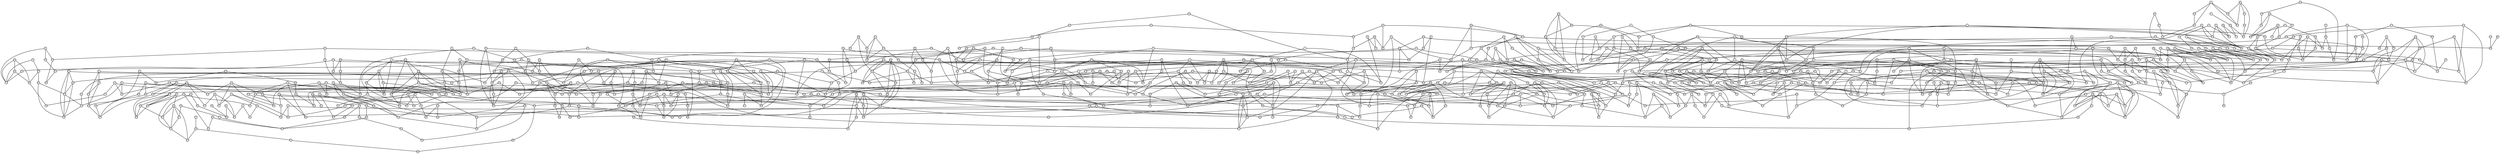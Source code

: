 graph G { 
 size = "100,100"; 
node [shape=circle, fixedsize=true, fontsize=5, height=.15];
0[ pos = "7.4,8.5" ]
1[ pos = "8.5,8.9" ]
2[ pos = "6,9.3" ]
3[ pos = "4.2,5.2" ]
4[ pos = "1.5,0.8" ]
5[ pos = "6.1,8.9" ]
6[ pos = "1.6,8.3" ]
7[ pos = "3.6,3.8" ]
8[ pos = "1.3,7" ]
9[ pos = "5.4,3.3" ]
10[ pos = "7,7.1" ]
11[ pos = "2.1,3.2" ]
12[ pos = "6.8,2.8" ]
13[ pos = "0.7,6.9" ]
14[ pos = "8.6,7.5" ]
15[ pos = "7.1,1.2" ]
16[ pos = "1.2,0.8" ]
17[ pos = "5.3,2.4" ]
18[ pos = "0.1,4.7" ]
19[ pos = "7.6,1.7" ]
20[ pos = "5.6,3.7" ]
21[ pos = "0.6,2.4" ]
22[ pos = "7.3,9.4" ]
23[ pos = "6.2,8.6" ]
24[ pos = "6.5,1.6" ]
25[ pos = "1.9,8.7" ]
26[ pos = "3.9,9.2" ]
27[ pos = "2,0.7" ]
28[ pos = "2,7.9" ]
29[ pos = "7.6,5.8" ]
30[ pos = "0.6,9.9" ]
31[ pos = "7,1.8" ]
32[ pos = "6,7.5" ]
33[ pos = "4.2,6.1" ]
34[ pos = "2.3,7.1" ]
35[ pos = "3,3.1" ]
36[ pos = "6,8.8" ]
37[ pos = "5.5,3.3" ]
38[ pos = "8.3,7" ]
39[ pos = "7.1,4.8" ]
40[ pos = "8.6,9" ]
41[ pos = "8.7,2.6" ]
42[ pos = "8.2,0.7" ]
43[ pos = "8.5,5.4" ]
44[ pos = "3.9,1.4" ]
45[ pos = "1.2,4.5" ]
46[ pos = "6.5,3.4" ]
47[ pos = "1.6,2.5" ]
48[ pos = "1,1" ]
49[ pos = "3.9,3.3" ]
50[ pos = "8.1,6.9" ]
51[ pos = "6.4,9.4" ]
52[ pos = "5.8,7.1" ]
53[ pos = "7.9,9.3" ]
54[ pos = "4.1,5.1" ]
55[ pos = "9.3,2.8" ]
56[ pos = "9.3,8" ]
57[ pos = "0.6,2.8" ]
58[ pos = "4,4.3" ]
59[ pos = "8.2,7.9" ]
60[ pos = "0.9,4.7" ]
61[ pos = "7.6,7.5" ]
62[ pos = "8.1,9.2" ]
63[ pos = "5.2,9.1" ]
64[ pos = "0.3,9.1" ]
65[ pos = "7.6,3.6" ]
66[ pos = "1.3,9.2" ]
67[ pos = "3,2.3" ]
68[ pos = "6.4,6.2" ]
69[ pos = "1.6,0.5" ]
70[ pos = "6.5,0.9" ]
71[ pos = "8.5,5.8" ]
72[ pos = "4.1,4.3" ]
73[ pos = "8.6,8.1" ]
74[ pos = "8.7,2.1" ]
75[ pos = "1.2,9.6" ]
76[ pos = "6.8,4.1" ]
77[ pos = "2.3,0.1" ]
78[ pos = "3.3,7.6" ]
79[ pos = "9.3,8.8" ]
80[ pos = "1.9,2.1" ]
81[ pos = "7.7,3.2" ]
82[ pos = "1.4,0.7" ]
83[ pos = "5.5,7.8" ]
84[ pos = "2.1,2.3" ]
85[ pos = "8.3,8.6" ]
86[ pos = "8.4,2.1" ]
87[ pos = "4.5,2.6" ]
88[ pos = "6.4,8.3" ]
89[ pos = "5.9,5.1" ]
90[ pos = "0.4,2.4" ]
91[ pos = "0,2.4" ]
92[ pos = "6.5,7.5" ]
93[ pos = "2.6,5" ]
94[ pos = "5.1,7.1" ]
95[ pos = "3.9,2.3" ]
96[ pos = "9.2,1.6" ]
97[ pos = "0.7,0.6" ]
98[ pos = "7.5,6.3" ]
99[ pos = "3.6,9.7" ]
100[ pos = "3.8,7.2" ]
101[ pos = "3.5,7.5" ]
102[ pos = "9.3,3.2" ]
103[ pos = "0.1,5.7" ]
104[ pos = "1.6,1.2" ]
105[ pos = "6.1,7.2" ]
106[ pos = "3.6,1.3" ]
107[ pos = "4.9,5.3" ]
108[ pos = "8.8,7.5" ]
109[ pos = "0.4,9.2" ]
110[ pos = "9.8,9.5" ]
111[ pos = "1.5,9" ]
112[ pos = "1.1,2.2" ]
113[ pos = "4.9,3.8" ]
114[ pos = "3.7,3.7" ]
115[ pos = "8.7,2.8" ]
116[ pos = "0.9,2.3" ]
117[ pos = "0.3,0.2" ]
118[ pos = "5.5,5.6" ]
119[ pos = "6,2.3" ]
120[ pos = "6.8,7.3" ]
121[ pos = "4.8,5.7" ]
122[ pos = "8.6,9.7" ]
123[ pos = "1,2.6" ]
124[ pos = "2.4,1.4" ]
125[ pos = "1.8,2.2" ]
126[ pos = "0.9,8.5" ]
127[ pos = "6.4,7.2" ]
128[ pos = "6,1.3" ]
129[ pos = "6.3,9.7" ]
130[ pos = "5.1,5" ]
131[ pos = "7.7,1.2" ]
132[ pos = "2.5,8" ]
133[ pos = "1.5,8.1" ]
134[ pos = "3.6,2.7" ]
135[ pos = "5.6,5.7" ]
136[ pos = "5.2,0.4" ]
137[ pos = "1.4,3.8" ]
138[ pos = "0.1,7.6" ]
139[ pos = "6.4,2.5" ]
140[ pos = "4.3,3.5" ]
141[ pos = "4.7,0.4" ]
142[ pos = "2,6.4" ]
143[ pos = "7.7,8" ]
144[ pos = "2.9,4" ]
145[ pos = "3,3.2" ]
146[ pos = "4.2,0.7" ]
147[ pos = "4.5,6.8" ]
148[ pos = "8.8,6" ]
149[ pos = "4.9,7.6" ]
150[ pos = "3.9,5.7" ]
151[ pos = "3.3,9.1" ]
152[ pos = "6.2,9.9" ]
153[ pos = "8.1,6.3" ]
154[ pos = "7.6,9.7" ]
155[ pos = "4.1,1.9" ]
156[ pos = "3.2,4" ]
157[ pos = "2.3,5.3" ]
158[ pos = "0.4,5.2" ]
159[ pos = "8.5,3.4" ]
160[ pos = "4.4,1.5" ]
161[ pos = "6.6,8.7" ]
162[ pos = "2.3,6.3" ]
163[ pos = "5.5,6.3" ]
164[ pos = "2.3,5.6" ]
165[ pos = "3.9,1.4" ]
166[ pos = "1.3,2.5" ]
167[ pos = "0.5,7.5" ]
168[ pos = "2.4,3.8" ]
169[ pos = "9.1,0" ]
170[ pos = "3.6,8.4" ]
171[ pos = "7.1,6.8" ]
172[ pos = "2.4,9.5" ]
173[ pos = "7.3,8.1" ]
174[ pos = "9.9,5.9" ]
175[ pos = "1.5,4.4" ]
176[ pos = "7.4,3.3" ]
177[ pos = "3.1,9.7" ]
178[ pos = "9.7,3.8" ]
179[ pos = "1.2,7.2" ]
180[ pos = "9.4,5.2" ]
181[ pos = "3.9,5.9" ]
182[ pos = "7.7,9.6" ]
183[ pos = "8.7,5.3" ]
184[ pos = "3.5,3" ]
185[ pos = "5.4,7.1" ]
186[ pos = "1.4,2.5" ]
187[ pos = "9.1,3.8" ]
188[ pos = "7.2,6.5" ]
189[ pos = "1.9,2.4" ]
190[ pos = "2.4,8.6" ]
191[ pos = "6.8,9.8" ]
192[ pos = "7.2,5.1" ]
193[ pos = "4.8,2.1" ]
194[ pos = "8.9,6" ]
195[ pos = "9.3,8.3" ]
196[ pos = "6.4,3.2" ]
197[ pos = "9.4,9.3" ]
198[ pos = "2.9,8.1" ]
199[ pos = "4.7,1.6" ]
200[ pos = "1.1,5.3" ]
201[ pos = "8.7,2.5" ]
202[ pos = "3,7.8" ]
203[ pos = "1.6,5.5" ]
204[ pos = "4.3,8.7" ]
205[ pos = "7.9,6.7" ]
206[ pos = "2.6,9.9" ]
207[ pos = "1.8,9.8" ]
208[ pos = "5,6.6" ]
209[ pos = "7.1,3.9" ]
210[ pos = "7.8,6.4" ]
211[ pos = "7.4,9.5" ]
212[ pos = "4.9,6.8" ]
213[ pos = "4,3" ]
214[ pos = "0.2,8.7" ]
215[ pos = "4.6,1.3" ]
216[ pos = "9.2,8.5" ]
217[ pos = "9.1,7.5" ]
218[ pos = "1.5,0.7" ]
219[ pos = "3,1.1" ]
220[ pos = "4.6,6.1" ]
221[ pos = "3,7.2" ]
222[ pos = "6,4.8" ]
223[ pos = "2.2,1" ]
224[ pos = "6.6,9.3" ]
225[ pos = "0.1,9.7" ]
226[ pos = "1,2.7" ]
227[ pos = "9.2,1.1" ]
228[ pos = "4.7,3.2" ]
229[ pos = "9.3,4.9" ]
230[ pos = "7.2,9.1" ]
231[ pos = "1.5,1.6" ]
232[ pos = "7.6,0.6" ]
233[ pos = "9.1,4.3" ]
234[ pos = "6.5,7.3" ]
235[ pos = "5.4,6.3" ]
236[ pos = "3.4,8.5" ]
237[ pos = "8.8,4.6" ]
238[ pos = "8.5,6.2" ]
239[ pos = "5.6,5.2" ]
240[ pos = "5.6,0.9" ]
241[ pos = "0.1,1.8" ]
242[ pos = "3.6,9.3" ]
243[ pos = "2.9,8.4" ]
244[ pos = "7.7,7.4" ]
245[ pos = "8.5,0.1" ]
246[ pos = "6.5,5.2" ]
247[ pos = "1.8,4.1" ]
248[ pos = "1,6.1" ]
249[ pos = "3.6,2.7" ]
250[ pos = "3.5,9.1" ]
251[ pos = "9.1,2.1" ]
252[ pos = "7.6,7.9" ]
253[ pos = "6.8,1.3" ]
254[ pos = "4.1,7.6" ]
255[ pos = "6.5,4.9" ]
256[ pos = "8.6,6.6" ]
257[ pos = "1.9,7.4" ]
258[ pos = "1.1,4.8" ]
259[ pos = "1,4.1" ]
260[ pos = "2.2,9.6" ]
261[ pos = "4.2,3.9" ]
262[ pos = "0,1.2" ]
263[ pos = "8,1.1" ]
264[ pos = "2.6,1.7" ]
265[ pos = "3.8,1.3" ]
266[ pos = "6,2.9" ]
267[ pos = "3.4,8.8" ]
268[ pos = "6,0.2" ]
269[ pos = "0.1,5.4" ]
270[ pos = "3.1,1.9" ]
271[ pos = "0.3,1.7" ]
272[ pos = "3.7,2.3" ]
273[ pos = "9.1,4.9" ]
274[ pos = "2.3,5.4" ]
275[ pos = "9,9.8" ]
276[ pos = "0.2,8.4" ]
277[ pos = "3.7,0.2" ]
278[ pos = "4.9,7" ]
279[ pos = "1.3,7.5" ]
280[ pos = "3.9,5.2" ]
281[ pos = "8.8,9.9" ]
282[ pos = "8.1,7.4" ]
283[ pos = "3.9,9.4" ]
284[ pos = "2.9,4" ]
285[ pos = "4.8,6" ]
286[ pos = "5.9,0.3" ]
287[ pos = "2.9,9.7" ]
288[ pos = "7.8,2" ]
289[ pos = "9.8,5.4" ]
290[ pos = "2.6,4" ]
291[ pos = "5.2,2.8" ]
292[ pos = "7.6,4.1" ]
293[ pos = "3.1,2.5" ]
294[ pos = "6.3,4.4" ]
295[ pos = "5.2,0.2" ]
296[ pos = "9.6,9.2" ]
297[ pos = "5.3,3" ]
298[ pos = "1.9,9.2" ]
299[ pos = "2.4,4.8" ]
300[ pos = "8.5,2.4" ]
301[ pos = "0.8,9.6" ]
302[ pos = "2.7,3.7" ]
303[ pos = "9.3,5.8" ]
304[ pos = "0.9,4.3" ]
305[ pos = "1.2,3.6" ]
306[ pos = "8.3,6.4" ]
307[ pos = "1.6,1.2" ]
308[ pos = "5.7,4.7" ]
309[ pos = "3.7,2.1" ]
310[ pos = "4.4,4.2" ]
311[ pos = "7.5,9.2" ]
312[ pos = "8.6,2.9" ]
313[ pos = "2.2,0.5" ]
314[ pos = "7.3,9.8" ]
315[ pos = "5.3,5.8" ]
316[ pos = "7.4,1.3" ]
317[ pos = "5.5,5.4" ]
318[ pos = "0.2,0" ]
319[ pos = "1.2,6.4" ]
320[ pos = "9.6,2.4" ]
321[ pos = "5.2,7.9" ]
322[ pos = "4,6.8" ]
323[ pos = "9.1,9.7" ]
324[ pos = "6.8,8.1" ]
325[ pos = "7,1.2" ]
326[ pos = "7.5,4.6" ]
327[ pos = "0.4,6.1" ]
328[ pos = "2.7,7.9" ]
329[ pos = "1.9,5.2" ]
330[ pos = "7.7,7.2" ]
331[ pos = "6.3,0.4" ]
332[ pos = "3.8,7" ]
333[ pos = "5.8,4" ]
334[ pos = "2.2,7" ]
335[ pos = "5.6,1.8" ]
336[ pos = "9.4,0.8" ]
337[ pos = "9.8,8.6" ]
338[ pos = "7.7,4.1" ]
339[ pos = "8.3,4.5" ]
340[ pos = "7.4,0.6" ]
341[ pos = "0.9,0.1" ]
342[ pos = "0.4,1.3" ]
343[ pos = "6.3,3.1" ]
344[ pos = "9.2,8.2" ]
345[ pos = "3.5,2.2" ]
346[ pos = "0.6,9.8" ]
347[ pos = "2.6,9.6" ]
348[ pos = "6.8,8.4" ]
349[ pos = "8.9,9.1" ]
350[ pos = "5.4,4.5" ]
351[ pos = "0.9,0" ]
352[ pos = "5.4,5.9" ]
353[ pos = "8.6,8.3" ]
354[ pos = "5.3,2.1" ]
355[ pos = "8,7.9" ]
356[ pos = "7.9,8.9" ]
357[ pos = "8.1,8.3" ]
358[ pos = "5.4,9.6" ]
359[ pos = "6.6,4.7" ]
360[ pos = "3,0.2" ]
361[ pos = "2.1,8.8" ]
362[ pos = "0,4.7" ]
363[ pos = "8.5,2.1" ]
364[ pos = "8.3,2.6" ]
365[ pos = "6.4,8.9" ]
366[ pos = "7.1,2.5" ]
367[ pos = "4.1,7.7" ]
368[ pos = "3.7,2.7" ]
369[ pos = "1.2,9" ]
370[ pos = "0,9.2" ]
371[ pos = "2.1,8" ]
372[ pos = "3.3,0.2" ]
373[ pos = "6.3,8.8" ]
374[ pos = "9.8,3" ]
375[ pos = "8.7,8" ]
376[ pos = "8.4,0.8" ]
377[ pos = "6.9,8.4" ]
378[ pos = "0.7,5.4" ]
379[ pos = "5.7,9" ]
380[ pos = "3.2,2.1" ]
381[ pos = "3.1,0.3" ]
382[ pos = "9.9,7.2" ]
383[ pos = "3.3,3.6" ]
384[ pos = "9.9,4.5" ]
385[ pos = "7.8,5.1" ]
386[ pos = "9,9.9" ]
387[ pos = "8.3,2.3" ]
388[ pos = "0.2,4.7" ]
389[ pos = "6.3,5.2" ]
390[ pos = "2.9,5" ]
391[ pos = "3.3,1.3" ]
392[ pos = "1,5.4" ]
393[ pos = "4.9,6.9" ]
394[ pos = "6,0.7" ]
395[ pos = "1.1,9.2" ]
396[ pos = "8,4.2" ]
397[ pos = "9.5,7.9" ]
398[ pos = "1.4,8" ]
399[ pos = "6.7,6.5" ]
400[ pos = "2.6,4.5" ]
401[ pos = "1.7,1.6" ]
402[ pos = "4.5,0" ]
403[ pos = "9.1,9.9" ]
404[ pos = "9.9,5.5" ]
405[ pos = "0.3,8" ]
406[ pos = "5.7,8.8" ]
407[ pos = "9.3,2" ]
408[ pos = "4.2,9.5" ]
409[ pos = "8.9,0.2" ]
410[ pos = "5.4,0.1" ]
411[ pos = "4.6,3.4" ]
412[ pos = "9.5,9.4" ]
413[ pos = "6.6,1" ]
414[ pos = "7.4,3.3" ]
415[ pos = "7.5,0" ]
416[ pos = "7.9,4.4" ]
417[ pos = "1.6,7.6" ]
418[ pos = "9.7,6" ]
419[ pos = "7.5,4.8" ]
420[ pos = "1.5,3" ]
421[ pos = "8.1,7.2" ]
422[ pos = "1.9,7.4" ]
423[ pos = "4.4,1.3" ]
424[ pos = "2.1,3.4" ]
425[ pos = "6.8,7.5" ]
426[ pos = "8.7,1.4" ]
427[ pos = "6.2,8.2" ]
428[ pos = "0.8,2.8" ]
429[ pos = "4.4,8.3" ]
430[ pos = "6.1,7.2" ]
431[ pos = "3.5,9.2" ]
432[ pos = "6.8,5.2" ]
433[ pos = "6.8,6.5" ]
434[ pos = "6.4,9.5" ]
435[ pos = "6.6,7.9" ]
436[ pos = "2.6,4.7" ]
437[ pos = "0.3,4.5" ]
438[ pos = "7.3,4.8" ]
439[ pos = "5.8,9.5" ]
440[ pos = "3.4,2.6" ]
441[ pos = "2.2,2.1" ]
442[ pos = "9.3,8.4" ]
443[ pos = "5.5,0.1" ]
444[ pos = "1.2,0" ]
445[ pos = "3.6,2.6" ]
446[ pos = "7.2,7.2" ]
447[ pos = "1.8,4" ]
448[ pos = "7.6,3.9" ]
449[ pos = "5.8,4" ]
450[ pos = "3.4,7.6" ]
451[ pos = "1.9,6" ]
452[ pos = "2.3,2.2" ]
453[ pos = "5.7,4.8" ]
454[ pos = "2.2,6.8" ]
455[ pos = "9.5,5.6" ]
456[ pos = "4.6,1.8" ]
457[ pos = "2.9,3.9" ]
458[ pos = "0.2,3.7" ]
459[ pos = "4.1,6.7" ]
460[ pos = "8.9,7.7" ]
461[ pos = "9.3,6.1" ]
462[ pos = "4.9,6.3" ]
463[ pos = "5.3,2.5" ]
464[ pos = "0.2,6.3" ]
465[ pos = "6.5,3.7" ]
466[ pos = "3.9,3.6" ]
467[ pos = "4.9,1.4" ]
468[ pos = "1.1,0.7" ]
469[ pos = "6.3,3.3" ]
470[ pos = "7.5,5.8" ]
471[ pos = "4.2,2.1" ]
472[ pos = "2.8,2.3" ]
473[ pos = "1.3,3.1" ]
474[ pos = "1.2,5.4" ]
475[ pos = "5,0.1" ]
476[ pos = "8.3,4.3" ]
477[ pos = "1.4,8.5" ]
478[ pos = "5.8,6.8" ]
479[ pos = "6.2,6.1" ]
480[ pos = "8.3,2.8" ]
481[ pos = "5,2.3" ]
482[ pos = "1.6,9.9" ]
483[ pos = "8.9,2.7" ]
484[ pos = "5.8,0.4" ]
485[ pos = "1.3,3.3" ]
486[ pos = "1.5,0.7" ]
487[ pos = "0.7,4.3" ]
488[ pos = "3,2" ]
489[ pos = "2.6,4.3" ]
490[ pos = "2.6,7.6" ]
491[ pos = "9.6,6.1" ]
492[ pos = "1.9,1.1" ]
493[ pos = "4.6,7.8" ]
494[ pos = "7.9,0.9" ]
495[ pos = "9.1,1.4" ]
496[ pos = "8.9,4.1" ]
497[ pos = "8.9,0.5" ]
498[ pos = "4,7.9" ]
499[ pos = "8.5,5.1" ]
500[ pos = "8.3,5" ]
501[ pos = "8.4,5" ]
502[ pos = "5.7,4.3" ]
503[ pos = "9.4,3.9" ]
504[ pos = "1.5,2" ]
505[ pos = "3.4,9.3" ]
506[ pos = "9.7,3.1" ]
507[ pos = "5.5,6.8" ]
508[ pos = "4.2,5.3" ]
509[ pos = "9.8,7.3" ]
510[ pos = "6.2,8.9" ]
511[ pos = "8.7,0.3" ]
512[ pos = "8.2,7.7" ]
513[ pos = "6.1,7.5" ]
514[ pos = "5.6,4.6" ]
515[ pos = "2.6,9.1" ]
516[ pos = "9.6,6.2" ]
517[ pos = "4.2,0.5" ]
518[ pos = "5.8,8.8" ]
519[ pos = "4.4,7.3" ]
520[ pos = "0.8,7.9" ]
521[ pos = "1.9,5.7" ]
522[ pos = "1,7.4" ]
523[ pos = "7.8,0.4" ]
524[ pos = "2.7,7.6" ]
525[ pos = "7.7,4.2" ]
526[ pos = "1.8,6.4" ]
527[ pos = "4.5,0" ]
528[ pos = "9.3,5.8" ]
529[ pos = "7.5,0.1" ]
530[ pos = "5.6,0.1" ]
531[ pos = "4.5,5.2" ]
532[ pos = "1.6,8.7" ]
533[ pos = "5.7,7.4" ]
534[ pos = "2.7,5.4" ]
535[ pos = "4.7,8.7" ]
536[ pos = "3.3,6.6" ]
537[ pos = "4.5,9.5" ]
538[ pos = "9.2,2.3" ]
539[ pos = "5.1,7.2" ]
540[ pos = "9.9,2.8" ]
541[ pos = "1.4,6.9" ]
542[ pos = "4.4,1.1" ]
543[ pos = "7,3.8" ]
544[ pos = "7,9.7" ]
545[ pos = "3.9,2.6" ]
546[ pos = "5.1,8.4" ]
547[ pos = "3.1,6.7" ]
548[ pos = "2.3,4" ]
549[ pos = "4.1,5" ]
550[ pos = "4.6,4" ]
551[ pos = "9,7.9" ]
552[ pos = "5.9,3.5" ]
553[ pos = "2.6,5.1" ]
554[ pos = "1,7.7" ]
555[ pos = "2.3,6.1" ]
556[ pos = "5.7,8.9" ]
557[ pos = "3.1,0.2" ]
558[ pos = "5.3,0.1" ]
559[ pos = "9.2,2.3" ]
560[ pos = "5,3.1" ]
561[ pos = "0.1,0.1" ]
562[ pos = "6.8,8.4" ]
563[ pos = "6.8,4.3" ]
564[ pos = "7.7,6.1" ]
565[ pos = "4.6,2.3" ]
566[ pos = "0.2,3.6" ]
567[ pos = "5.5,6.1" ]
568[ pos = "7.1,8.1" ]
569[ pos = "6.4,8.1" ]
570[ pos = "1.1,4" ]
571[ pos = "4.2,2" ]
572[ pos = "2.9,2.5" ]
573[ pos = "2.2,8.2" ]
574[ pos = "7.8,1.4" ]
575[ pos = "5.7,2.9" ]
576[ pos = "9.8,1.1" ]
577[ pos = "3,6.6" ]
578[ pos = "4.7,5.1" ]
579[ pos = "0.9,2.4" ]
580[ pos = "1.2,5.5" ]
581[ pos = "4.8,1.4" ]
582[ pos = "9.1,0.3" ]
583[ pos = "2.7,1.4" ]
584[ pos = "3.6,9.2" ]
585[ pos = "4.7,9.9" ]
586[ pos = "3.2,4.2" ]
587[ pos = "2,1.3" ]
588[ pos = "6.7,4.2" ]
589[ pos = "9.6,4.6" ]
590[ pos = "0.9,0.5" ]
591[ pos = "7.5,0.7" ]
592[ pos = "6.8,5.7" ]
593[ pos = "2.5,1.6" ]
594[ pos = "0.8,3.4" ]
595[ pos = "4,2.1" ]
596[ pos = "4.2,8.8" ]
597[ pos = "8.7,8.5" ]
598[ pos = "4.3,1.5" ]
599[ pos = "5.2,8" ]
600[ pos = "5.9,9.9" ]
601[ pos = "7.9,9.1" ]
602[ pos = "4.1,5.1" ]
603[ pos = "0.4,6.1" ]
604[ pos = "9.4,5.2" ]
605[ pos = "0.7,5.5" ]
606[ pos = "1,3.4" ]
607[ pos = "6.2,7.8" ]
608[ pos = "9.1,8.7" ]
609[ pos = "9.4,5.2" ]
610[ pos = "7.3,3.5" ]
611[ pos = "2.5,6.7" ]
612[ pos = "7.5,1.2" ]
613[ pos = "0.5,1.9" ]
614[ pos = "7.9,5.7" ]
615[ pos = "5.1,3.8" ]
616[ pos = "0.8,8.2" ]
617[ pos = "8.1,0.2" ]
618[ pos = "3.4,8.6" ]
619[ pos = "6.3,8" ]
620[ pos = "9,2.2" ]
621[ pos = "3.5,0" ]
622[ pos = "0.8,4.9" ]
623[ pos = "7.9,5.1" ]
624[ pos = "8.8,2.5" ]
625[ pos = "0.3,1.3" ]
626[ pos = "1.2,2.8" ]
627[ pos = "8.1,4" ]
628[ pos = "9.3,8.6" ]
629[ pos = "1.1,7.2" ]
630[ pos = "9.5,6.2" ]
631[ pos = "1.1,0.3" ]
632[ pos = "9.6,9.2" ]
633[ pos = "5.7,8.2" ]
634[ pos = "3,2" ]
635[ pos = "6.2,7.3" ]
636[ pos = "9.4,4.9" ]
637[ pos = "7.3,0.2" ]
638[ pos = "9.8,0.4" ]
639[ pos = "5.4,3.8" ]
640[ pos = "8.2,0.9" ]
641[ pos = "5.2,9.4" ]
642[ pos = "3.8,3.3" ]
643[ pos = "3.4,8.3" ]
644[ pos = "7.1,4.5" ]
645[ pos = "5.5,1.8" ]
646[ pos = "5.9,1.8" ]
647[ pos = "7.3,0.8" ]
648[ pos = "6.3,3.1" ]
649[ pos = "9,4.5" ]
650[ pos = "5.1,5.3" ]
651[ pos = "1.8,9.8" ]
652[ pos = "5.4,9.2" ]
653[ pos = "0,0.5" ]
654[ pos = "4.8,0.6" ]
655[ pos = "4.3,3" ]
656[ pos = "1.6,9.5" ]
657[ pos = "7.7,0.6" ]
658[ pos = "8,1.1" ]
659[ pos = "8.9,0.3" ]
660[ pos = "0.9,4.4" ]
661[ pos = "2.1,2" ]
662[ pos = "1.5,9.5" ]
663[ pos = "2.8,7.8" ]
664[ pos = "2.6,1.9" ]
665[ pos = "2.3,2.9" ]
666[ pos = "2.4,4.2" ]
667[ pos = "2.7,3" ]
668[ pos = "8.6,8" ]
669[ pos = "3.5,8.6" ]
670[ pos = "8.6,7.9" ]
671[ pos = "1.7,5.4" ]
672[ pos = "2.6,9.4" ]
673[ pos = "1.2,0.7" ]
674[ pos = "5.7,0.1" ]
675[ pos = "1,1.8" ]
676[ pos = "9.8,3.2" ]
677[ pos = "9.1,1.3" ]
678[ pos = "7.9,1.9" ]
679[ pos = "4.3,0.5" ]
680[ pos = "9,6.6" ]
681[ pos = "8.6,6.6" ]
682[ pos = "6,1.4" ]
683[ pos = "9.7,9.8" ]
684[ pos = "4.6,8.4" ]
685[ pos = "8.5,8.4" ]
686[ pos = "6.3,0.2" ]
687[ pos = "9.1,9" ]
688[ pos = "4.8,0.3" ]
689[ pos = "4.9,5.7" ]
690[ pos = "0.5,5.9" ]
691[ pos = "2.8,5.5" ]
692[ pos = "4.3,1.9" ]
693[ pos = "2,2.2" ]
694[ pos = "3.8,6.3" ]
695[ pos = "7.9,8.1" ]
696[ pos = "8.1,6.6" ]
697[ pos = "4.7,9.4" ]
698[ pos = "3.2,9.6" ]
699[ pos = "9.2,7.8" ]
700[ pos = "8.1,7.7" ]
701[ pos = "1.4,9.6" ]
702[ pos = "3.1,0.5" ]
703[ pos = "8.6,3.1" ]
704[ pos = "0.9,8.7" ]
705[ pos = "8.9,6.6" ]
706[ pos = "4.7,6.9" ]
707[ pos = "7.3,9" ]
708[ pos = "8.8,9.3" ]
709[ pos = "6.5,2.6" ]
710[ pos = "0.8,4.4" ]
711[ pos = "5.9,4.1" ]
712[ pos = "1,0.7" ]
713[ pos = "8.7,9.4" ]
714[ pos = "5.5,8" ]
715[ pos = "2.4,3.6" ]
716[ pos = "0.9,3.9" ]
717[ pos = "8.5,9.3" ]
718[ pos = "4.4,2.3" ]
719[ pos = "2.4,0.5" ]
720[ pos = "1.1,6.5" ]
721[ pos = "7.1,5.8" ]
722[ pos = "3.4,9.6" ]
723[ pos = "0,7.4" ]
724[ pos = "8.9,6.5" ]
725[ pos = "0.1,4.9" ]
726[ pos = "6.2,6" ]
727[ pos = "9.1,2.4" ]
728[ pos = "1.9,7.8" ]
729[ pos = "1.9,2.7" ]
730[ pos = "1,4.3" ]
731[ pos = "6.3,7.2" ]
732[ pos = "3.4,0" ]
733[ pos = "6.5,7.9" ]
734[ pos = "2.4,4.1" ]
735[ pos = "3.6,3.5" ]
736[ pos = "5.9,6" ]
737[ pos = "9.3,4.5" ]
738[ pos = "5.6,4.5" ]
739[ pos = "2,9.8" ]
740[ pos = "6.3,7.3" ]
741[ pos = "4.7,2.5" ]
742[ pos = "8.5,9" ]
743[ pos = "4.9,5.7" ]
744[ pos = "6.9,2" ]
745[ pos = "8.4,3.1" ]
746[ pos = "6.4,9.9" ]
747[ pos = "0.3,9.8" ]
748[ pos = "0,2" ]
749[ pos = "2.9,2.4" ]
750[ pos = "6.2,1.8" ]
751[ pos = "5.9,7.3" ]
752[ pos = "7.8,0.4" ]
753[ pos = "1.8,3.4" ]
754[ pos = "0.1,9" ]
755[ pos = "3.2,6.4" ]
756[ pos = "6.3,8" ]
757[ pos = "4.1,4.9" ]
758[ pos = "2.2,9.1" ]
759[ pos = "0.6,9.1" ]
760[ pos = "6.3,4.2" ]
761[ pos = "7.5,7.9" ]
762[ pos = "4.1,7.8" ]
763[ pos = "3,4.1" ]
764[ pos = "9.9,5.9" ]
765[ pos = "6.5,1.3" ]
766[ pos = "2.9,7.6" ]
767[ pos = "8.6,0.7" ]
768[ pos = "3.2,5.6" ]
769[ pos = "4.2,3.4" ]
770[ pos = "4.7,2.6" ]
771[ pos = "5,1" ]
772[ pos = "5.8,9.2" ]
773[ pos = "1.1,8.1" ]
774[ pos = "3.5,6.9" ]
775[ pos = "2.4,9.8" ]
776[ pos = "1.1,9.9" ]
777[ pos = "7.8,5.3" ]
778[ pos = "3,0.8" ]
779[ pos = "4.6,2.9" ]
780[ pos = "1.9,6.4" ]
781[ pos = "4.2,4.9" ]
782[ pos = "4,8" ]
783[ pos = "5.6,2.5" ]
784[ pos = "3.6,5" ]
785[ pos = "5.9,8.3" ]
786[ pos = "2.9,0.9" ]
787[ pos = "4.6,3.9" ]
788[ pos = "5.3,5.7" ]
789[ pos = "2,8.8" ]
790[ pos = "7.9,4.5" ]
791[ pos = "8.7,9" ]
792[ pos = "9.6,1.7" ]
793[ pos = "4.3,2.6" ]
794[ pos = "2.5,4.2" ]
795[ pos = "0.7,9.6" ]
796[ pos = "0.6,0.1" ]
797[ pos = "4.5,9.8" ]
798[ pos = "8.1,5.4" ]
799[ pos = "2.3,1.8" ]
800[ pos = "5.6,3.4" ]
801[ pos = "5.3,3.7" ]
802[ pos = "4.4,9.9" ]
803[ pos = "7.7,9.7" ]
804[ pos = "0.9,9.7" ]
805[ pos = "3.8,8.8" ]
806[ pos = "9.4,2.5" ]
807[ pos = "7.8,4.3" ]
808[ pos = "9.4,7.4" ]
809[ pos = "6.9,1.9" ]
810[ pos = "1.6,2.9" ]
811[ pos = "1.5,7.4" ]
812[ pos = "3,1.3" ]
813[ pos = "7.2,1.2" ]
814[ pos = "1.9,9.6" ]
815[ pos = "8.2,7.5" ]
816[ pos = "3,8.7" ]
817[ pos = "6.5,2.6" ]
818[ pos = "8.7,4.2" ]
819[ pos = "7.6,4.8" ]
820[ pos = "3.9,1.4" ]
821[ pos = "3.6,8.6" ]
822[ pos = "9.1,6.6" ]
823[ pos = "2.9,8.5" ]
824[ pos = "9.2,5" ]
825[ pos = "5.6,6" ]
826[ pos = "7.9,2.3" ]
827[ pos = "3.4,1" ]
828[ pos = "3.6,0.7" ]
829[ pos = "7.4,0.7" ]
830[ pos = "5.5,0.8" ]
831[ pos = "3.5,8.5" ]
832[ pos = "9.5,0" ]
833[ pos = "6.4,3.4" ]
834[ pos = "4.2,4" ]
835[ pos = "8.2,3.3" ]
836[ pos = "5.4,7" ]
837[ pos = "7.1,9.7" ]
838[ pos = "8.9,5.2" ]
839[ pos = "8.2,8.1" ]
840[ pos = "0.3,9" ]
841[ pos = "9.4,3.4" ]
842[ pos = "1.3,2.8" ]
843[ pos = "9.6,0.2" ]
844[ pos = "8.7,2.2" ]
845[ pos = "0.9,4.2" ]
846[ pos = "3,4.4" ]
847[ pos = "8,7.8" ]
848[ pos = "9.6,4.4" ]
849[ pos = "1.2,3.8" ]
850[ pos = "3.6,4.7" ]
851[ pos = "2.4,4.2" ]
852[ pos = "1.7,9.5" ]
853[ pos = "3.9,5.8" ]
854[ pos = "4.8,7.3" ]
855[ pos = "4,0.3" ]
856[ pos = "6.3,3.4" ]
857[ pos = "3.7,7.6" ]
858[ pos = "1.4,8.6" ]
859[ pos = "7.8,5.4" ]
860[ pos = "0.8,4" ]
861[ pos = "9.6,9.1" ]
862[ pos = "8.4,2.8" ]
863[ pos = "6.9,3.3" ]
864[ pos = "7.2,8.1" ]
865[ pos = "7.1,6" ]
866[ pos = "8,4.7" ]
867[ pos = "0.2,9.8" ]
868[ pos = "4.3,4.1" ]
869[ pos = "0.8,9.1" ]
870[ pos = "1.4,4.8" ]
871[ pos = "4.6,2.9" ]
872[ pos = "3.4,8.3" ]
873[ pos = "0.6,0.1" ]
874[ pos = "6.9,3.6" ]
875[ pos = "5.5,3" ]
876[ pos = "7.6,0.3" ]
877[ pos = "2.1,1.3" ]
878[ pos = "3.2,9" ]
879[ pos = "4.6,5.6" ]
880[ pos = "2.3,6.9" ]
881[ pos = "1.7,0.4" ]
882[ pos = "1.7,1.9" ]
883[ pos = "5.4,1.2" ]
884[ pos = "1.3,6.2" ]
885[ pos = "5.5,7.9" ]
886[ pos = "6.3,0.1" ]
887[ pos = "0.9,4.9" ]
888[ pos = "8.4,6.7" ]
889[ pos = "5,0.6" ]
890[ pos = "5.5,5.7" ]
891[ pos = "8.8,3.2" ]
892[ pos = "6.1,0.9" ]
893[ pos = "9.7,4.5" ]
894[ pos = "5.1,9.5" ]
895[ pos = "5.3,2.6" ]
896[ pos = "1.6,2.2" ]
897[ pos = "3,3.3" ]
898[ pos = "9.4,3.6" ]
899[ pos = "9.7,0.7" ]
900[ pos = "9.9,5.2" ]
901[ pos = "8.6,1.4" ]
902[ pos = "5.3,4.7" ]
903[ pos = "6.3,9" ]
904[ pos = "6.6,6.6" ]
905[ pos = "4.8,2.2" ]
906[ pos = "2.3,3.6" ]
907[ pos = "5.4,3.6" ]
908[ pos = "9.7,0.3" ]
909[ pos = "8.1,4.8" ]
910[ pos = "9.8,8.7" ]
911[ pos = "7.4,1.4" ]
912[ pos = "0.9,5.7" ]
913[ pos = "0,0.3" ]
914[ pos = "9.3,4.9" ]
915[ pos = "1,4.4" ]
916[ pos = "0.2,4.9" ]
917[ pos = "5.8,5.5" ]
918[ pos = "4.8,7.4" ]
919[ pos = "9.7,1.5" ]
920[ pos = "4,4.5" ]
921[ pos = "3.7,6.3" ]
922[ pos = "3.3,4.3" ]
923[ pos = "0,3" ]
924[ pos = "9.8,3.3" ]
925[ pos = "3,4.8" ]
926[ pos = "2,5.7" ]
927[ pos = "1.4,3" ]
928[ pos = "6.6,1.4" ]
929[ pos = "8.5,5.9" ]
930[ pos = "6.4,9.6" ]
931[ pos = "5.6,1.8" ]
932[ pos = "9.7,6.6" ]
933[ pos = "2.5,9.7" ]
934[ pos = "4,2.3" ]
935[ pos = "1.2,8" ]
936[ pos = "6.8,0.1" ]
937[ pos = "4.4,5.4" ]
938[ pos = "9.6,9.6" ]
939[ pos = "8.4,9.4" ]
940[ pos = "2.9,6.7" ]
941[ pos = "4.2,0.2" ]
942[ pos = "2.4,5.7" ]
943[ pos = "3.2,9" ]
944[ pos = "2.3,1.7" ]
945[ pos = "0.1,3.9" ]
946[ pos = "6.5,5.7" ]
947[ pos = "5.7,1.4" ]
948[ pos = "2.4,8.3" ]
949[ pos = "6.4,1.6" ]
0--173;
0--707;
1--85;
1--742;
2--5;
2--51;
2--439;
2--772;
3--54;
3--508;
3--602;
4--104;
4--218;
4--307;
4--486;
5--36;
5--510;
6--133;
6--477;
7--114;
8--179;
8--541;
9--37;
9--297;
10--120;
10--171;
10--446;
11--424;
11--665;
12--366;
12--709;
12--817;
12--863;
13--464;
13--629;
13--720;
14--108;
14--815;
15--325;
15--813;
16--48;
16--673;
17--354;
17--463;
17--481;
18--362;
18--388;
18--725;
19--288;
19--574;
19--678;
19--911;
20--333;
20--449;
20--639;
21--57;
21--90;
21--579;
21--613;
22--211;
22--230;
22--311;
23--36;
23--88;
23--373;
24--809;
24--928;
24--949;
25--532;
25--789;
26--283;
26--584;
26--805;
27--223;
27--313;
27--881;
28--371;
28--728;
29--470;
29--564;
29--614;
30--346;
31--253;
31--809;
31--911;
32--513;
32--751;
33--181;
33--220;
34--257;
34--334;
34--422;
34--490;
35--145;
35--184;
35--293;
35--667;
36--518;
37--800;
37--875;
38--50;
38--421;
38--888;
39--192;
39--359;
39--438;
39--644;
40--742;
40--791;
41--115;
41--201;
42--523;
42--640;
42--752;
43--71;
43--183;
43--798;
44--165;
44--265;
44--598;
44--820;
45--175;
45--258;
45--915;
46--465;
46--833;
46--863;
47--186;
47--189;
47--896;
48--342;
49--213;
49--466;
49--642;
49--769;
50--205;
51--224;
51--434;
51--903;
52--185;
52--478;
52--751;
53--182;
53--601;
54--280;
54--549;
54--602;
55--102;
55--483;
55--806;
56--344;
56--397;
56--699;
57--428;
57--923;
58--72;
58--920;
59--355;
59--512;
59--670;
59--839;
60--660;
60--887;
61--244;
61--252;
62--601;
62--939;
63--535;
63--652;
64--109;
64--840;
65--448;
65--610;
66--111;
66--369;
66--395;
66--662;
67--380;
67--749;
68--399;
68--479;
69--218;
69--486;
69--881;
70--331;
70--413;
70--892;
71--929;
72--868;
73--353;
73--668;
73--839;
74--363;
74--426;
74--844;
75--701;
75--776;
76--209;
76--465;
76--588;
77--313;
78--202;
78--450;
79--628;
79--687;
79--861;
80--125;
80--661;
80--693;
80--882;
81--176;
81--414;
81--835;
82--218;
82--486;
82--673;
83--533;
83--885;
84--189;
84--452;
84--693;
85--356;
85--357;
85--685;
86--363;
86--387;
86--678;
87--718;
87--770;
87--779;
87--793;
87--871;
88--348;
88--562;
88--569;
89--222;
89--239;
89--389;
90--91;
90--613;
91--748;
91--923;
92--234;
92--425;
92--733;
93--299;
93--390;
93--553;
94--185;
94--278;
94--539;
95--272;
95--545;
95--934;
96--407;
96--495;
96--792;
97--590;
98--188;
98--210;
98--564;
99--722;
100--332;
100--857;
101--450;
101--857;
102--506;
102--841;
102--891;
103--269;
103--690;
104--231;
104--307;
104--401;
104--492;
105--430;
105--635;
105--751;
106--265;
106--391;
107--578;
107--650;
107--689;
107--743;
108--460;
109--759;
109--795;
110--938;
111--298;
111--532;
112--116;
112--166;
112--504;
112--675;
113--411;
113--615;
113--787;
114--466;
114--735;
115--312;
115--483;
116--579;
117--318;
117--561;
117--796;
117--873;
118--317;
118--890;
119--139;
119--646;
119--783;
120--234;
120--425;
121--285;
121--689;
121--743;
121--879;
122--281;
122--713;
123--166;
123--226;
123--579;
124--593;
124--877;
125--189;
125--896;
126--616;
126--704;
127--234;
127--731;
127--904;
128--682;
128--765;
128--892;
129--746;
129--930;
130--650;
130--902;
131--263;
131--574;
131--612;
131--658;
132--328;
132--948;
133--398;
133--728;
134--184;
134--249;
134--368;
134--445;
135--890;
135--917;
136--295;
136--830;
136--889;
137--447;
137--849;
138--167;
138--405;
138--723;
139--266;
139--709;
139--817;
140--261;
140--411;
140--769;
141--654;
141--679;
141--688;
142--162;
142--454;
142--780;
143--252;
143--695;
144--284;
144--290;
144--457;
144--763;
145--897;
146--517;
146--542;
147--459;
147--706;
148--194;
148--929;
149--321;
149--493;
149--918;
150--508;
150--768;
150--853;
151--250;
151--878;
151--943;
152--600;
152--746;
153--210;
153--306;
154--211;
154--314;
154--803;
155--571;
156--383;
156--586;
156--763;
157--274;
157--329;
157--553;
158--269;
158--378;
158--622;
158--916;
159--703;
159--835;
160--199;
160--423;
160--598;
161--348;
161--365;
161--562;
162--555;
162--611;
163--235;
163--507;
163--567;
164--274;
164--926;
164--942;
165--265;
165--598;
165--820;
166--186;
166--842;
167--520;
167--522;
168--290;
168--302;
168--548;
168--715;
169--409;
169--832;
170--643;
170--782;
170--831;
170--872;
171--188;
172--260;
172--672;
172--933;
173--761;
173--864;
174--404;
174--418;
174--764;
175--247;
176--414;
176--610;
177--287;
177--698;
178--503;
179--629;
180--455;
180--604;
180--609;
180--824;
181--694;
181--853;
182--803;
183--499;
183--838;
184--249;
184--642;
185--836;
187--496;
187--503;
188--433;
189--729;
190--361;
190--515;
190--823;
190--948;
191--544;
191--746;
192--432;
193--456;
193--905;
194--461;
195--344;
195--442;
196--343;
196--469;
196--648;
197--323;
197--412;
197--687;
198--243;
198--328;
199--456;
199--581;
200--392;
200--474;
200--887;
201--300;
201--624;
202--663;
202--766;
203--580;
203--671;
204--429;
204--535;
204--596;
205--210;
205--696;
206--775;
207--482;
207--651;
207--739;
207--814;
208--212;
208--235;
208--462;
209--543;
212--393;
213--545;
213--655;
214--276;
214--754;
214--840;
215--423;
215--581;
216--442;
216--608;
216--628;
217--460;
217--699;
217--808;
218--486;
219--786;
219--812;
220--285;
221--547;
221--766;
221--940;
222--294;
222--453;
223--877;
225--370;
225--867;
226--428;
226--626;
227--336;
227--677;
228--411;
228--560;
228--779;
228--871;
229--636;
229--737;
229--824;
229--914;
230--707;
231--307;
231--401;
231--675;
232--591;
232--657;
233--496;
233--503;
233--649;
233--737;
236--618;
236--643;
236--831;
236--872;
237--649;
237--818;
238--306;
238--929;
239--317;
240--394;
240--830;
240--883;
241--271;
241--748;
242--283;
242--584;
243--643;
243--823;
243--872;
243--948;
244--282;
244--330;
245--511;
245--617;
246--255;
246--389;
246--432;
246--946;
247--447;
248--884;
248--912;
249--368;
249--445;
250--431;
251--407;
251--538;
251--559;
251--620;
252--761;
253--325;
253--928;
254--367;
254--519;
254--857;
255--359;
256--681;
256--705;
256--888;
257--334;
257--417;
257--422;
258--870;
258--887;
259--570;
259--716;
259--845;
260--739;
260--775;
261--834;
262--625;
262--653;
263--494;
263--640;
263--658;
264--593;
264--664;
265--820;
266--343;
266--575;
266--648;
267--618;
267--878;
267--943;
268--286;
268--686;
270--380;
270--488;
270--634;
271--613;
271--625;
272--309;
272--345;
272--445;
273--649;
273--824;
274--534;
275--323;
275--386;
276--405;
277--621;
277--828;
277--855;
278--393;
279--522;
279--811;
280--602;
280--784;
281--386;
282--421;
282--815;
283--408;
284--290;
284--457;
284--763;
285--462;
286--484;
286--674;
287--347;
288--678;
288--826;
289--404;
289--455;
289--900;
290--734;
290--794;
291--297;
291--895;
292--338;
292--448;
293--440;
293--572;
294--359;
294--760;
295--475;
295--558;
296--412;
296--632;
296--861;
297--560;
297--875;
298--758;
298--852;
299--436;
300--364;
300--387;
300--844;
301--795;
301--804;
301--869;
302--457;
302--897;
303--455;
303--461;
303--528;
304--660;
304--730;
304--845;
305--485;
305--606;
305--849;
306--696;
307--401;
307--492;
308--453;
308--514;
310--550;
310--868;
311--601;
311--707;
312--703;
312--862;
313--719;
314--837;
315--352;
315--788;
316--612;
316--813;
316--911;
317--650;
318--561;
319--720;
319--884;
320--540;
320--806;
321--599;
321--885;
322--332;
322--459;
323--708;
324--348;
324--435;
324--562;
324--568;
326--419;
326--790;
327--464;
327--603;
327--690;
328--663;
329--671;
329--870;
330--421;
330--446;
331--686;
332--774;
333--449;
333--711;
334--422;
334--880;
335--645;
335--646;
335--931;
335--947;
336--582;
336--899;
337--628;
337--910;
338--525;
339--476;
339--866;
339--909;
340--829;
341--351;
341--631;
341--796;
341--873;
342--625;
343--648;
343--709;
343--817;
345--380;
345--440;
346--747;
346--795;
347--672;
347--933;
348--377;
348--562;
349--687;
349--708;
349--791;
350--738;
350--902;
351--444;
352--567;
352--825;
353--597;
353--685;
354--645;
355--695;
355--847;
356--601;
357--695;
357--839;
358--439;
358--641;
359--563;
360--557;
360--719;
361--758;
361--789;
364--480;
365--373;
365--903;
366--744;
366--826;
367--762;
368--545;
370--754;
371--573;
372--557;
372--732;
373--510;
374--506;
374--540;
375--551;
375--668;
376--640;
376--767;
376--901;
377--562;
378--392;
378--605;
379--556;
379--652;
379--772;
380--488;
380--634;
381--557;
381--702;
382--509;
382--932;
383--735;
383--897;
384--893;
385--623;
385--777;
385--819;
386--403;
387--826;
388--437;
388--916;
390--925;
391--812;
391--827;
392--912;
393--706;
394--484;
394--892;
395--869;
396--476;
396--627;
396--807;
398--417;
398--935;
399--433;
399--904;
400--436;
400--489;
400--846;
401--882;
402--527;
402--688;
402--941;
404--764;
405--520;
406--518;
406--556;
408--537;
409--659;
410--443;
410--558;
412--632;
412--938;
413--765;
414--610;
415--529;
416--790;
416--807;
417--422;
417--728;
417--811;
418--491;
418--764;
419--438;
419--819;
420--753;
420--810;
420--927;
423--542;
424--753;
424--906;
426--495;
426--901;
427--569;
427--619;
427--756;
427--785;
429--493;
429--684;
429--782;
430--635;
430--751;
431--505;
431--584;
432--592;
434--930;
435--733;
436--925;
437--487;
437--945;
439--600;
440--445;
441--452;
441--661;
443--530;
444--631;
447--548;
449--711;
451--521;
451--555;
451--780;
454--880;
455--528;
455--604;
455--609;
456--692;
458--566;
458--860;
458--945;
459--694;
460--551;
460--670;
461--528;
461--630;
461--822;
463--783;
463--895;
464--603;
465--874;
467--581;
467--771;
468--673;
468--712;
469--856;
470--721;
471--571;
471--595;
471--718;
472--749;
473--485;
473--927;
474--580;
475--688;
476--818;
477--858;
478--507;
479--726;
480--862;
481--905;
482--651;
482--701;
483--624;
484--830;
487--710;
488--634;
488--664;
489--794;
489--846;
490--524;
491--516;
492--587;
493--762;
494--657;
494--658;
495--677;
496--818;
497--659;
497--767;
498--762;
498--782;
499--501;
500--501;
500--909;
502--711;
502--738;
503--898;
504--882;
504--896;
505--722;
506--676;
507--836;
508--937;
509--808;
510--903;
511--659;
512--700;
512--815;
513--607;
513--635;
514--738;
515--672;
515--758;
515--816;
516--630;
516--932;
517--679;
517--855;
519--854;
520--554;
520--616;
521--671;
521--926;
522--554;
522--629;
523--617;
523--657;
523--752;
523--876;
524--663;
524--766;
525--807;
526--780;
526--884;
527--688;
527--941;
529--637;
529--876;
530--674;
531--578;
531--937;
532--858;
533--751;
534--553;
534--691;
535--684;
536--547;
536--755;
536--774;
536--921;
537--697;
537--797;
538--559;
538--620;
538--727;
538--806;
539--854;
541--720;
543--874;
544--837;
545--793;
546--599;
546--684;
547--577;
548--734;
549--602;
549--757;
550--787;
551--699;
552--800;
552--856;
554--935;
555--942;
559--620;
559--727;
559--806;
561--913;
563--588;
563--644;
565--718;
565--741;
565--905;
566--594;
566--923;
567--825;
568--864;
569--619;
569--756;
570--849;
571--692;
572--667;
572--749;
573--948;
575--783;
575--875;
576--899;
576--919;
577--755;
577--940;
582--659;
583--593;
583--812;
585--797;
586--763;
586--846;
586--922;
587--877;
588--760;
589--636;
589--737;
589--893;
590--631;
590--712;
591--829;
592--721;
592--946;
593--944;
594--606;
595--934;
596--805;
597--608;
598--692;
598--820;
599--714;
603--690;
604--609;
604--824;
605--690;
605--912;
607--619;
607--756;
608--628;
609--824;
610--874;
611--880;
611--940;
613--675;
614--859;
615--801;
616--773;
617--752;
618--669;
618--816;
619--733;
619--756;
620--844;
621--732;
622--887;
623--909;
624--727;
626--842;
632--861;
633--714;
633--785;
634--664;
635--740;
636--914;
637--936;
638--899;
638--908;
639--801;
640--658;
641--652;
641--894;
642--735;
643--872;
645--931;
646--682;
646--750;
646--931;
647--813;
647--829;
648--709;
648--817;
651--739;
651--814;
653--913;
654--889;
655--769;
655--779;
655--793;
655--871;
656--662;
656--852;
657--752;
660--710;
660--915;
661--799;
662--701;
665--667;
665--729;
666--734;
666--794;
666--851;
668--670;
669--821;
669--831;
676--924;
680--705;
680--822;
681--705;
681--888;
682--947;
683--938;
686--886;
689--743;
689--788;
691--768;
694--921;
696--888;
697--894;
698--722;
700--847;
702--778;
702--828;
703--745;
703--891;
704--869;
705--724;
708--713;
709--817;
711--760;
713--717;
714--885;
715--906;
716--860;
717--742;
717--939;
718--793;
719--786;
721--865;
725--916;
726--736;
726--946;
729--810;
730--915;
731--740;
733--756;
734--851;
736--825;
737--848;
737--914;
739--814;
741--770;
743--788;
744--809;
745--835;
747--867;
750--949;
752--876;
754--840;
755--768;
757--781;
757--920;
759--869;
765--928;
770--779;
770--871;
771--883;
771--889;
773--935;
775--933;
776--804;
777--859;
778--786;
779--871;
784--850;
788--890;
790--866;
792--919;
794--851;
796--873;
797--802;
798--859;
799--944;
800--907;
801--907;
805--821;
808--822;
814--852;
816--823;
816--878;
816--943;
819--866;
824--838;
824--914;
827--828;
832--843;
833--856;
834--868;
841--898;
841--924;
842--927;
843--908;
845--860;
846--925;
848--893;
850--920;
850--922;
854--918;
855--941;
861--910;
863--874;
866--909;
878--943;
879--937;
883--947;
886--936;
931--947;
}